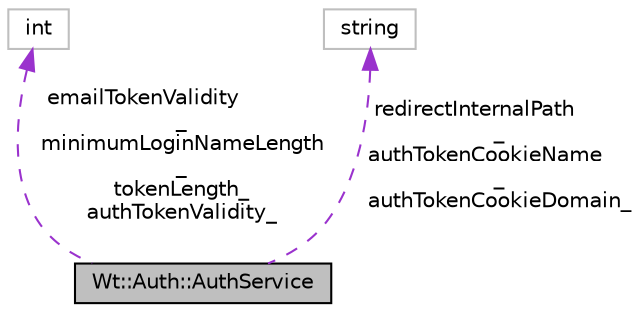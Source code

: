 digraph "Wt::Auth::AuthService"
{
 // LATEX_PDF_SIZE
  edge [fontname="Helvetica",fontsize="10",labelfontname="Helvetica",labelfontsize="10"];
  node [fontname="Helvetica",fontsize="10",shape=record];
  Node1 [label="Wt::Auth::AuthService",height=0.2,width=0.4,color="black", fillcolor="grey75", style="filled", fontcolor="black",tooltip="Basic authentication service."];
  Node2 -> Node1 [dir="back",color="darkorchid3",fontsize="10",style="dashed",label=" emailTokenValidity\l_\nminimumLoginNameLength\l_\ntokenLength_\nauthTokenValidity_" ,fontname="Helvetica"];
  Node2 [label="int",height=0.2,width=0.4,color="grey75", fillcolor="white", style="filled",tooltip=" "];
  Node3 -> Node1 [dir="back",color="darkorchid3",fontsize="10",style="dashed",label=" redirectInternalPath\l_\nauthTokenCookieName\l_\nauthTokenCookieDomain_" ,fontname="Helvetica"];
  Node3 [label="string",height=0.2,width=0.4,color="grey75", fillcolor="white", style="filled",tooltip=" "];
}
